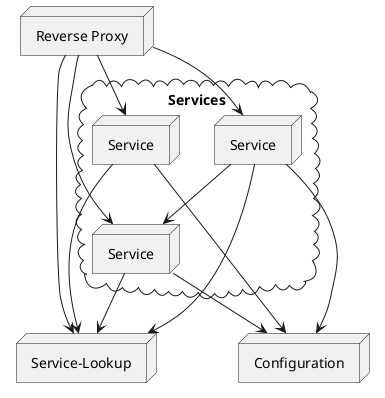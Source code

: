 @startuml

node "Reverse Proxy" as proxy
node "Configuration" as config

cloud "Services" {
  node "Service" as service1
  node "Service" as service2
  node "Service" as service3
}

node "Service-Lookup" as lookup

proxy    --> service1
proxy    --> service2
proxy    --> service3
service2 --> service3

service1 --> config
service2 --> config
service3 --> config

proxy    --> lookup
service1 --> lookup
service2 --> lookup
service3 --> lookup

@enduml
